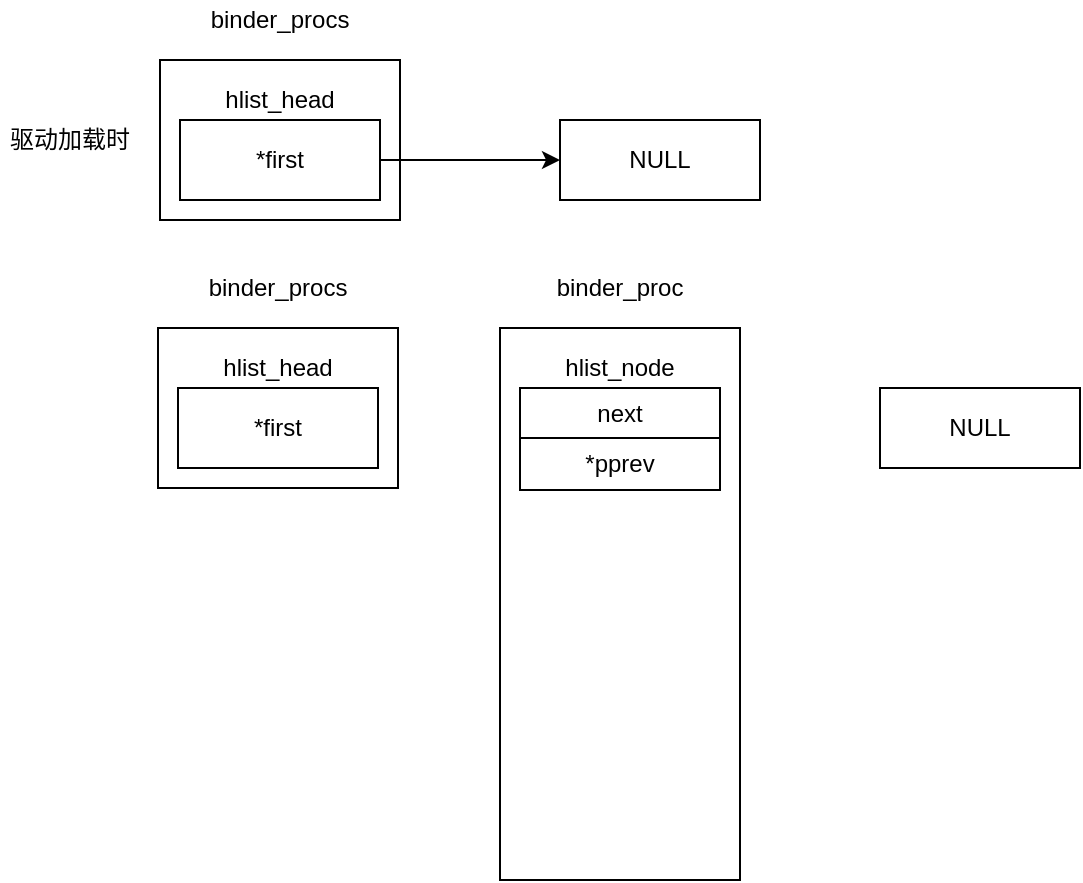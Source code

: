 <mxfile version="10.7.3" type="github"><diagram id="f5S5wsau89oDJ0mGk0TF" name="Page-1"><mxGraphModel dx="1394" dy="764" grid="1" gridSize="10" guides="1" tooltips="1" connect="1" arrows="1" fold="1" page="1" pageScale="1" pageWidth="850" pageHeight="1100" math="0" shadow="0"><root><mxCell id="0"/><mxCell id="1" parent="0"/><mxCell id="cAE2dEIA1_UFuCHR5B9O-1" value="" style="rounded=0;whiteSpace=wrap;html=1;" vertex="1" parent="1"><mxGeometry x="80" y="70" width="120" height="80" as="geometry"/></mxCell><mxCell id="cAE2dEIA1_UFuCHR5B9O-7" style="edgeStyle=orthogonalEdgeStyle;rounded=0;orthogonalLoop=1;jettySize=auto;html=1;exitX=1;exitY=0.5;exitDx=0;exitDy=0;" edge="1" parent="1" source="cAE2dEIA1_UFuCHR5B9O-2" target="cAE2dEIA1_UFuCHR5B9O-6"><mxGeometry relative="1" as="geometry"/></mxCell><mxCell id="cAE2dEIA1_UFuCHR5B9O-2" value="*first" style="rounded=0;whiteSpace=wrap;html=1;" vertex="1" parent="1"><mxGeometry x="90" y="100" width="100" height="40" as="geometry"/></mxCell><mxCell id="cAE2dEIA1_UFuCHR5B9O-3" value="binder_procs" style="text;html=1;strokeColor=none;fillColor=none;align=center;verticalAlign=middle;whiteSpace=wrap;rounded=0;" vertex="1" parent="1"><mxGeometry x="120" y="40" width="40" height="20" as="geometry"/></mxCell><mxCell id="cAE2dEIA1_UFuCHR5B9O-4" value="hlist_head" style="text;html=1;strokeColor=none;fillColor=none;align=center;verticalAlign=middle;whiteSpace=wrap;rounded=0;" vertex="1" parent="1"><mxGeometry x="120" y="80" width="40" height="20" as="geometry"/></mxCell><mxCell id="cAE2dEIA1_UFuCHR5B9O-6" value="NULL" style="rounded=0;whiteSpace=wrap;html=1;" vertex="1" parent="1"><mxGeometry x="280" y="100" width="100" height="40" as="geometry"/></mxCell><mxCell id="cAE2dEIA1_UFuCHR5B9O-8" value="驱动加载时" style="text;html=1;strokeColor=none;fillColor=none;align=center;verticalAlign=middle;whiteSpace=wrap;rounded=0;" vertex="1" parent="1"><mxGeometry y="100" width="70" height="20" as="geometry"/></mxCell><mxCell id="cAE2dEIA1_UFuCHR5B9O-9" value="" style="rounded=0;whiteSpace=wrap;html=1;" vertex="1" parent="1"><mxGeometry x="79" y="204" width="120" height="80" as="geometry"/></mxCell><mxCell id="cAE2dEIA1_UFuCHR5B9O-11" value="*first" style="rounded=0;whiteSpace=wrap;html=1;" vertex="1" parent="1"><mxGeometry x="89" y="234" width="100" height="40" as="geometry"/></mxCell><mxCell id="cAE2dEIA1_UFuCHR5B9O-12" value="binder_procs" style="text;html=1;strokeColor=none;fillColor=none;align=center;verticalAlign=middle;whiteSpace=wrap;rounded=0;" vertex="1" parent="1"><mxGeometry x="119" y="174" width="40" height="20" as="geometry"/></mxCell><mxCell id="cAE2dEIA1_UFuCHR5B9O-13" value="hlist_head" style="text;html=1;strokeColor=none;fillColor=none;align=center;verticalAlign=middle;whiteSpace=wrap;rounded=0;" vertex="1" parent="1"><mxGeometry x="119" y="214" width="40" height="20" as="geometry"/></mxCell><mxCell id="cAE2dEIA1_UFuCHR5B9O-14" value="NULL" style="rounded=0;whiteSpace=wrap;html=1;" vertex="1" parent="1"><mxGeometry x="440" y="234" width="100" height="40" as="geometry"/></mxCell><mxCell id="cAE2dEIA1_UFuCHR5B9O-16" value="" style="rounded=0;whiteSpace=wrap;html=1;" vertex="1" parent="1"><mxGeometry x="250" y="204" width="120" height="276" as="geometry"/></mxCell><mxCell id="cAE2dEIA1_UFuCHR5B9O-17" value="next" style="rounded=0;whiteSpace=wrap;html=1;" vertex="1" parent="1"><mxGeometry x="260" y="234" width="100" height="26" as="geometry"/></mxCell><mxCell id="cAE2dEIA1_UFuCHR5B9O-18" value="binder_proc" style="text;html=1;strokeColor=none;fillColor=none;align=center;verticalAlign=middle;whiteSpace=wrap;rounded=0;" vertex="1" parent="1"><mxGeometry x="290" y="174" width="40" height="20" as="geometry"/></mxCell><mxCell id="cAE2dEIA1_UFuCHR5B9O-19" value="hlist_node" style="text;html=1;strokeColor=none;fillColor=none;align=center;verticalAlign=middle;whiteSpace=wrap;rounded=0;" vertex="1" parent="1"><mxGeometry x="290" y="214" width="40" height="20" as="geometry"/></mxCell><mxCell id="cAE2dEIA1_UFuCHR5B9O-20" value="*pprev" style="rounded=0;whiteSpace=wrap;html=1;" vertex="1" parent="1"><mxGeometry x="260" y="259" width="100" height="26" as="geometry"/></mxCell></root></mxGraphModel></diagram></mxfile>